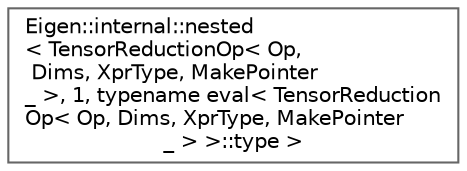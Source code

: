 digraph "类继承关系图"
{
 // LATEX_PDF_SIZE
  bgcolor="transparent";
  edge [fontname=Helvetica,fontsize=10,labelfontname=Helvetica,labelfontsize=10];
  node [fontname=Helvetica,fontsize=10,shape=box,height=0.2,width=0.4];
  rankdir="LR";
  Node0 [id="Node000000",label="Eigen::internal::nested\l\< TensorReductionOp\< Op,\l Dims, XprType, MakePointer\l_ \>, 1, typename eval\< TensorReduction\lOp\< Op, Dims, XprType, MakePointer\l_ \> \>::type \>",height=0.2,width=0.4,color="grey40", fillcolor="white", style="filled",URL="$struct_eigen_1_1internal_1_1nested_3_01_tensor_reduction_op_3_01_op_00_01_dims_00_01_xpr_type_003b0e9bfd65794f3be6d0916aaf050d6d.html",tooltip=" "];
}
